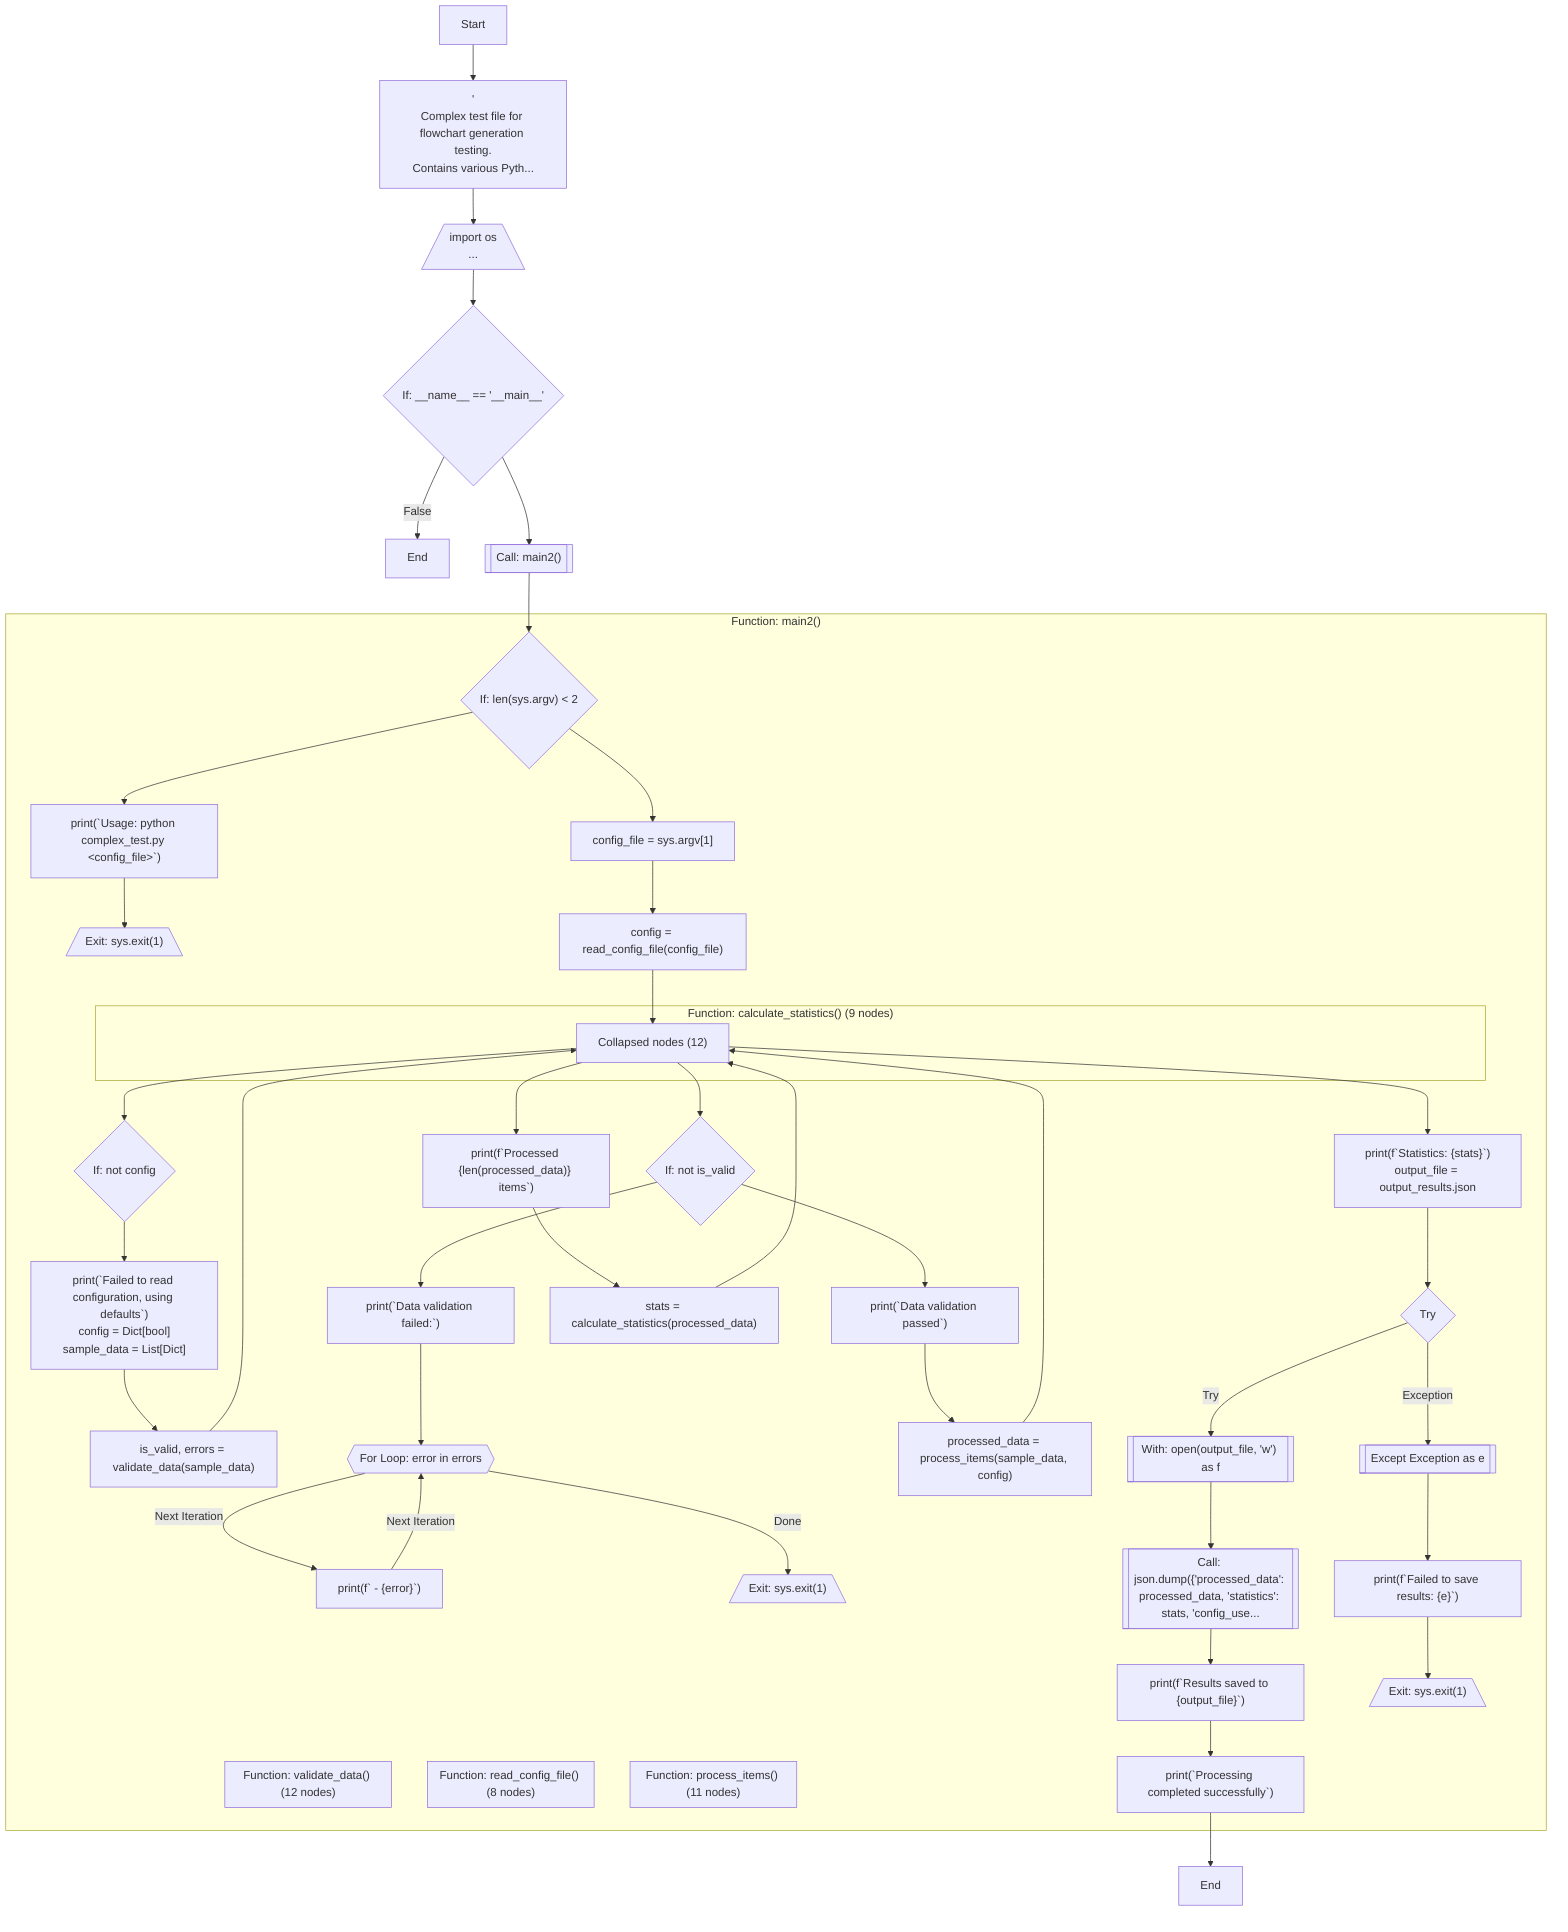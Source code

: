 graph TD
	start1[Start]
	end2[End]
	expr3["'\nComplex test file for flowchart generation testing.\nContains various Pyth..."]
	import4[/"import os
..."\]
	if_cond5{"If: __name__ == '__main__'"}
	call_main26[["Call: main2()"]]
	if_cond8{"If: len(sys.argv) &lt 2"}
	print9["print(`Usage: python complex_test.py &ltconfig_file&gt`)"]
	exit_function10[/"Exit: sys.exit(1)"\]
	assign11["config_file = sys.argv[1]"]
	assign12["config = read_config_file(config_file)"]
	if_cond23{"If: not config"}
	print24["print(`Failed to read configuration, using defaults`)\nconfig = Dict[bool]\nsample_data = List[Dict]"]
	assign25["is_valid, errors = validate_data(sample_data)"]
	if_cond40{"If: not is_valid"}
	print41["print(`Data validation failed:`)"]
	for_loop42{{"For Loop: error in errors"}}
	print44["print(f`  - {error}`)"]
	exit_function45[/"Exit: sys.exit(1)"\]
	print46["print(`Data validation passed`)"]
	assign47["processed_data = process_items(sample_data, config)"]
	print61["print(f`Processed {len(processed_data)} items`)"]
	assign62["stats = calculate_statistics(processed_data)"]
	print74["print(f`Statistics: {stats}`)\noutput_file = "output_results.json""]
	try75{"Try"}
	with77[["With: open(output_file, 'w') as f"]]
	method_call78[["Call: json.dump({'processed_data': processed_data, 'statistics': stats, 'config_use..."]]
	print79["print(f`Results saved to {output_file}`)"]
	except80[["Except Exception as e"]]
	print81["print(f`Failed to save results: {e}`)"]
	exit_function82[/"Exit: sys.exit(1)"\]
	print83["print(`Processing completed successfully`)"]
	end84[End]
    expr3["'\nComplex test file for flowchart generation testing.\nContains various Pyth..."]
    import4[/"import os
..."\]
    if_cond5{"If: __name__ == '__main__'"}
    call_main26[["Call: main2()"]]
    subgraph "Function: main2()"
        if_cond8{"If: len(sys.argv) &lt 2"}
        print9["print(`Usage: python complex_test.py &ltconfig_file&gt`)"]
        exit_function10[/"Exit: sys.exit(1)"\]
        assign11["config_file = sys.argv[1]"]
        assign12["config = read_config_file(config_file)"]
        if_cond23{"If: not config"}
        print24["print(`Failed to read configuration, using defaults`)\nconfig = Dict[bool]\nsample_data = List[Dict]"]
        assign25["is_valid, errors = validate_data(sample_data)"]
        if_cond40{"If: not is_valid"}
        print41["print(`Data validation failed:`)"]
        for_loop42{{"For Loop: error in errors"}}
        print44["print(f`  - {error}`)"]
        exit_function45[/"Exit: sys.exit(1)"\]
        print46["print(`Data validation passed`)"]
        assign47["processed_data = process_items(sample_data, config)"]
        print61["print(f`Processed {len(processed_data)} items`)"]
        assign62["stats = calculate_statistics(processed_data)"]
        print74["print(f`Statistics: {stats}`)\noutput_file = "output_results.json""]
        try75{"Try"}
        with77[["With: open(output_file, 'w') as f"]]
        method_call78[["Call: json.dump({'processed_data': processed_data, 'statistics': stats, 'config_use..."]]
        print79["print(f`Results saved to {output_file}`)"]
        except80[["Except Exception as e"]]
        print81["print(f`Failed to save results: {e}`)"]
        exit_function82[/"Exit: sys.exit(1)"\]
        print83["print(`Processing completed successfully`)"]
        subgraph "Function: calculate_statistics() (9 nodes)"
            collapsed_nodes["Collapsed nodes (9)"]
        end
        subgraph "Function: process_items() (11 nodes)"
            collapsed_nodes["Collapsed nodes (11)"]
        end
        subgraph "Function: read_config_file() (8 nodes)"
            collapsed_nodes["Collapsed nodes (8)"]
        end
        subgraph "Function: validate_data() (12 nodes)"
            collapsed_nodes["Collapsed nodes (12)"]
        end
    end
        start1 --> expr3
        expr3 --> import4
        import4 --> if_cond5
        if_cond5 --> call_main26
        call_main26 --> if_cond8
        if_cond8 --> print9
        print9 --> exit_function10
        if_cond8 --> assign11
        assign11 --> assign12
        if_cond23 --> print24
        print24 --> assign25
        if_cond40 --> print41
        print41 --> for_loop42
        for_loop42 -->|Next Iteration| print44
        print44 -->|Next Iteration| for_loop42
        for_loop42 -->|Done| exit_function45
        if_cond40 --> print46
        print46 --> assign47
        print61 --> assign62
        print74 --> try75
        try75 -->|Try| with77
        with77 --> method_call78
        method_call78 --> print79
        print79 --> print83
        try75 -->|Exception| except80
        except80 --> print81
        print81 --> exit_function82
        print83 --> end84
        if_cond5 -->|False| end2
        assign62 --> collapsed_nodes
        collapsed_nodes --> print74
        assign12 --> collapsed_nodes
        collapsed_nodes --> if_cond23
        assign47 --> collapsed_nodes
        collapsed_nodes --> print61
        assign25 --> collapsed_nodes
        collapsed_nodes --> if_cond40